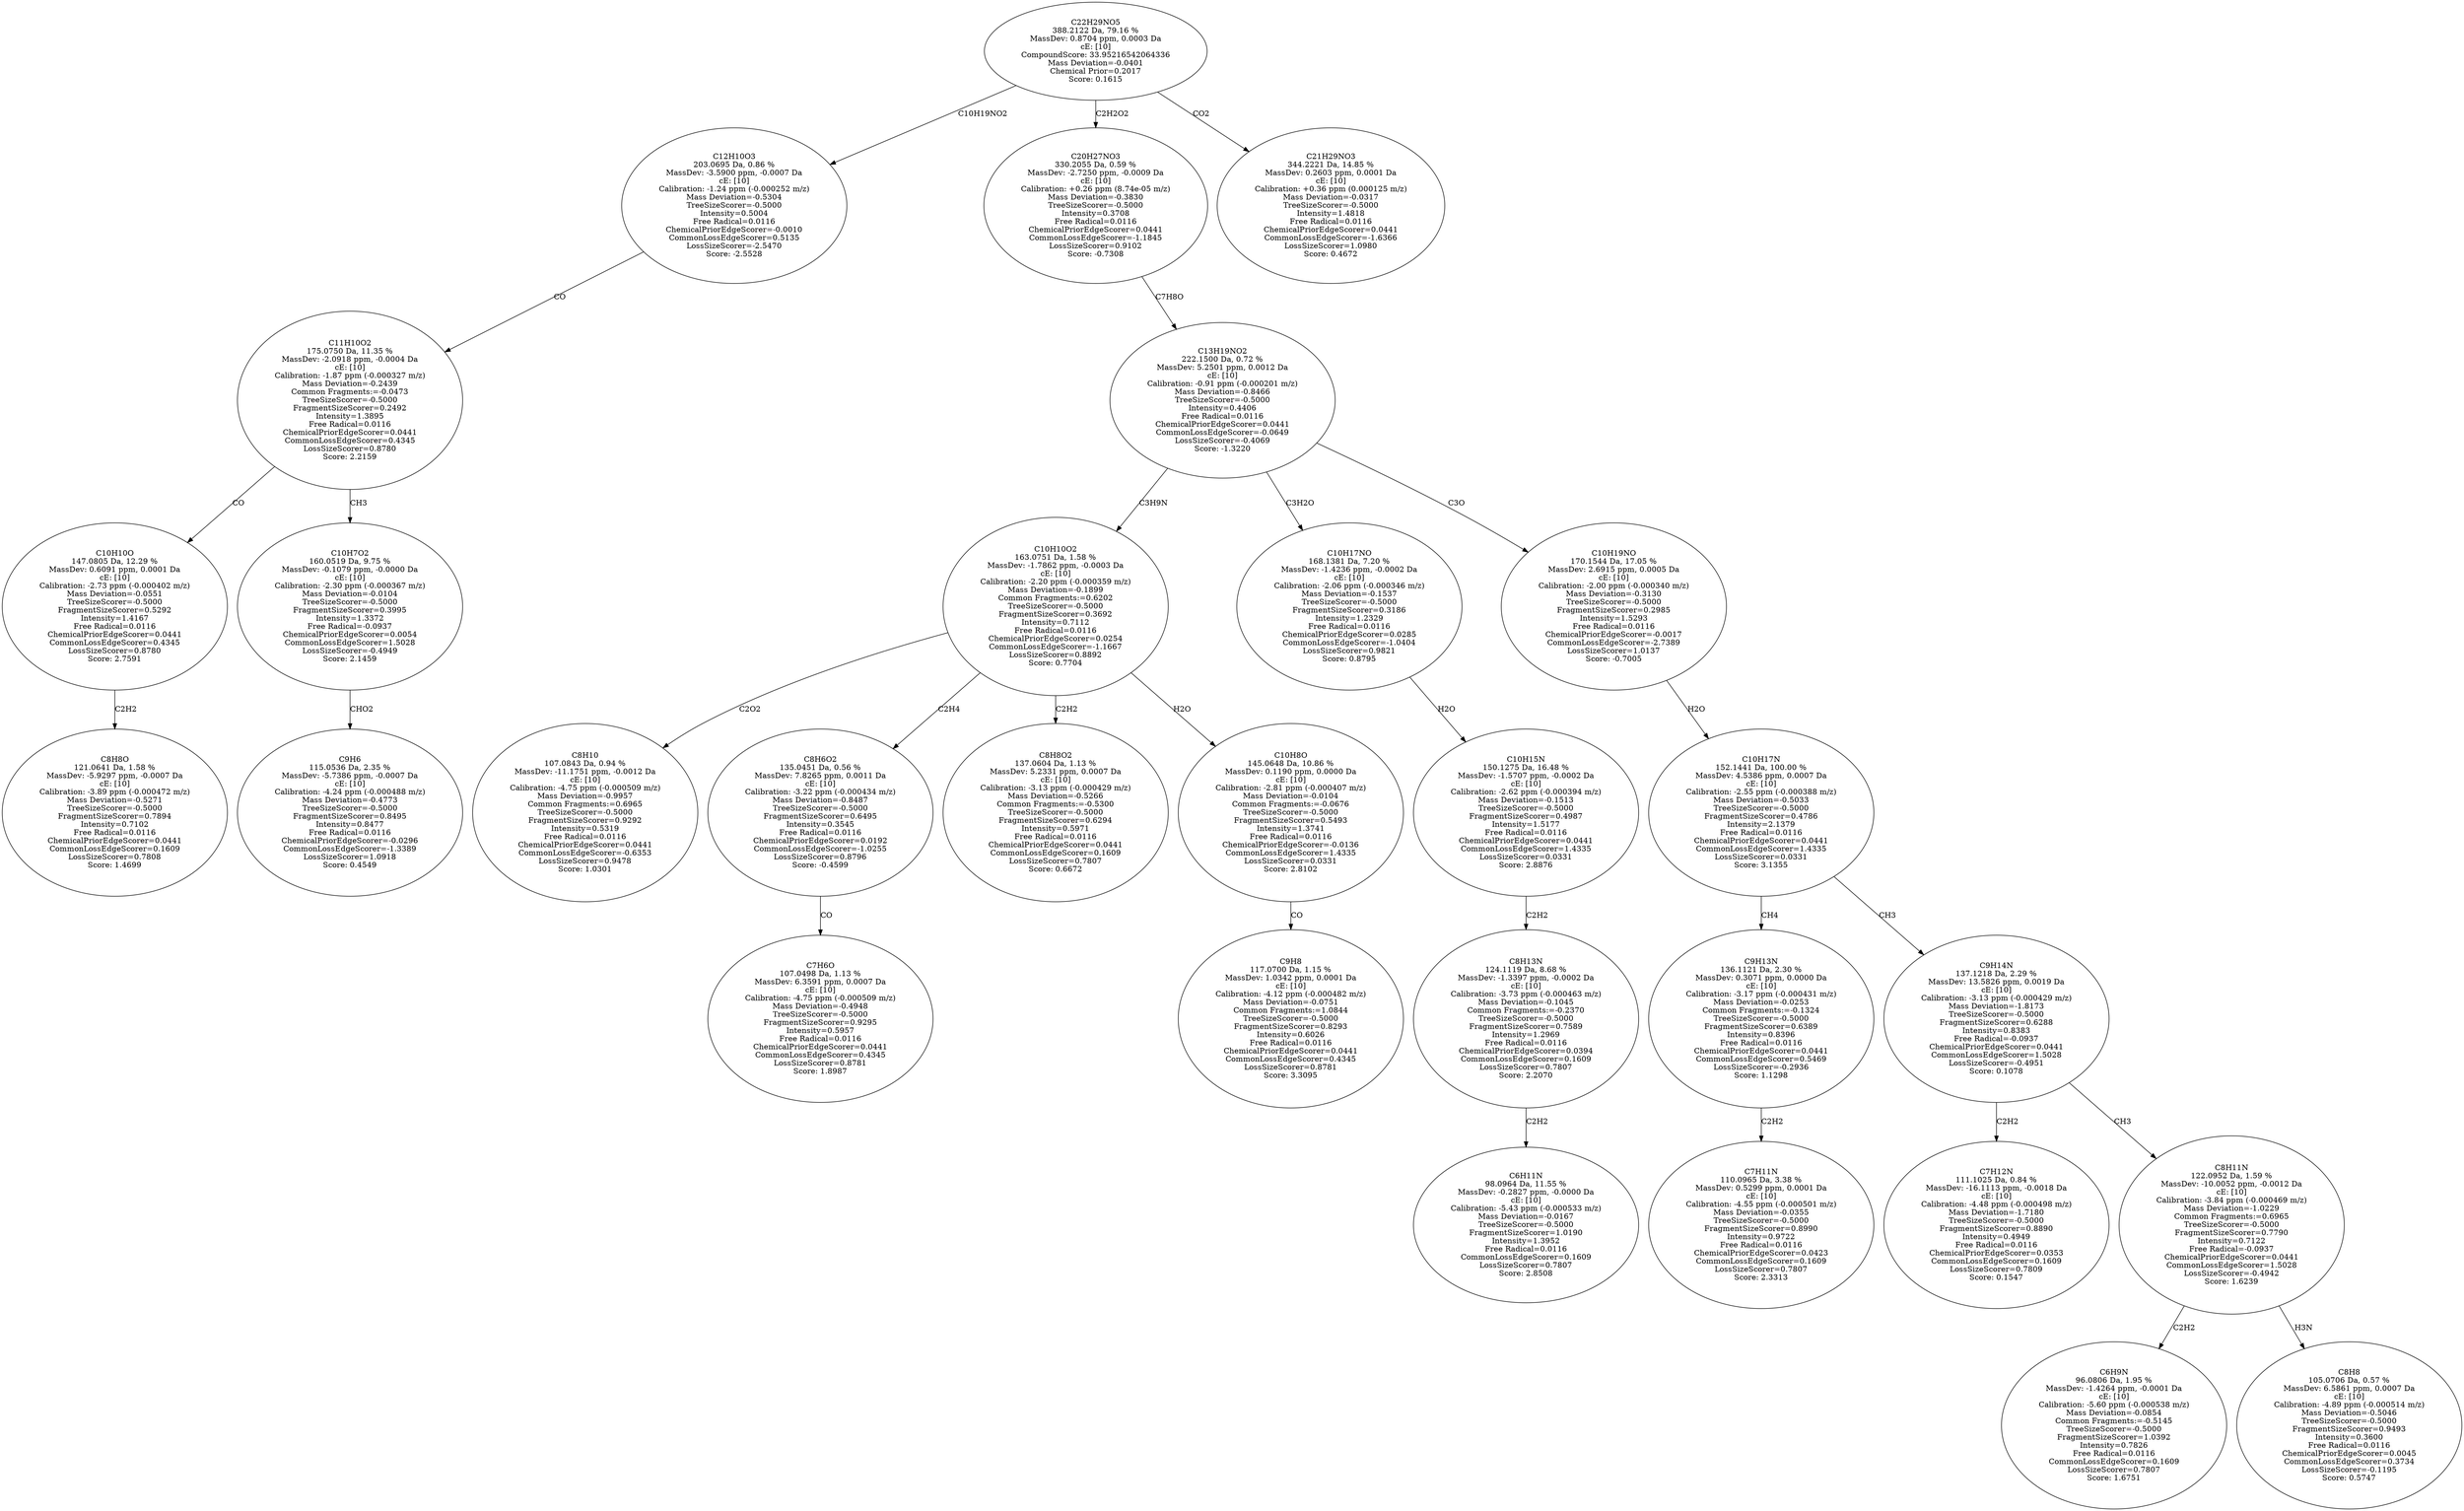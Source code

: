 strict digraph {
v1 [label="C8H8O\n121.0641 Da, 1.58 %\nMassDev: -5.9297 ppm, -0.0007 Da\ncE: [10]\nCalibration: -3.89 ppm (-0.000472 m/z)\nMass Deviation=-0.5271\nTreeSizeScorer=-0.5000\nFragmentSizeScorer=0.7894\nIntensity=0.7102\nFree Radical=0.0116\nChemicalPriorEdgeScorer=0.0441\nCommonLossEdgeScorer=0.1609\nLossSizeScorer=0.7808\nScore: 1.4699"];
v2 [label="C10H10O\n147.0805 Da, 12.29 %\nMassDev: 0.6091 ppm, 0.0001 Da\ncE: [10]\nCalibration: -2.73 ppm (-0.000402 m/z)\nMass Deviation=-0.0551\nTreeSizeScorer=-0.5000\nFragmentSizeScorer=0.5292\nIntensity=1.4167\nFree Radical=0.0116\nChemicalPriorEdgeScorer=0.0441\nCommonLossEdgeScorer=0.4345\nLossSizeScorer=0.8780\nScore: 2.7591"];
v3 [label="C9H6\n115.0536 Da, 2.35 %\nMassDev: -5.7386 ppm, -0.0007 Da\ncE: [10]\nCalibration: -4.24 ppm (-0.000488 m/z)\nMass Deviation=-0.4773\nTreeSizeScorer=-0.5000\nFragmentSizeScorer=0.8495\nIntensity=0.8477\nFree Radical=0.0116\nChemicalPriorEdgeScorer=-0.0296\nCommonLossEdgeScorer=-1.3389\nLossSizeScorer=1.0918\nScore: 0.4549"];
v4 [label="C10H7O2\n160.0519 Da, 9.75 %\nMassDev: -0.1079 ppm, -0.0000 Da\ncE: [10]\nCalibration: -2.30 ppm (-0.000367 m/z)\nMass Deviation=-0.0104\nTreeSizeScorer=-0.5000\nFragmentSizeScorer=0.3995\nIntensity=1.3372\nFree Radical=-0.0937\nChemicalPriorEdgeScorer=0.0054\nCommonLossEdgeScorer=1.5028\nLossSizeScorer=-0.4949\nScore: 2.1459"];
v5 [label="C11H10O2\n175.0750 Da, 11.35 %\nMassDev: -2.0918 ppm, -0.0004 Da\ncE: [10]\nCalibration: -1.87 ppm (-0.000327 m/z)\nMass Deviation=-0.2439\nCommon Fragments:=-0.0473\nTreeSizeScorer=-0.5000\nFragmentSizeScorer=0.2492\nIntensity=1.3895\nFree Radical=0.0116\nChemicalPriorEdgeScorer=0.0441\nCommonLossEdgeScorer=0.4345\nLossSizeScorer=0.8780\nScore: 2.2159"];
v6 [label="C12H10O3\n203.0695 Da, 0.86 %\nMassDev: -3.5900 ppm, -0.0007 Da\ncE: [10]\nCalibration: -1.24 ppm (-0.000252 m/z)\nMass Deviation=-0.5304\nTreeSizeScorer=-0.5000\nIntensity=0.5004\nFree Radical=0.0116\nChemicalPriorEdgeScorer=-0.0010\nCommonLossEdgeScorer=0.5135\nLossSizeScorer=-2.5470\nScore: -2.5528"];
v7 [label="C8H10\n107.0843 Da, 0.94 %\nMassDev: -11.1751 ppm, -0.0012 Da\ncE: [10]\nCalibration: -4.75 ppm (-0.000509 m/z)\nMass Deviation=-0.9957\nCommon Fragments:=0.6965\nTreeSizeScorer=-0.5000\nFragmentSizeScorer=0.9292\nIntensity=0.5319\nFree Radical=0.0116\nChemicalPriorEdgeScorer=0.0441\nCommonLossEdgeScorer=-0.6353\nLossSizeScorer=0.9478\nScore: 1.0301"];
v8 [label="C7H6O\n107.0498 Da, 1.13 %\nMassDev: 6.3591 ppm, 0.0007 Da\ncE: [10]\nCalibration: -4.75 ppm (-0.000509 m/z)\nMass Deviation=-0.4948\nTreeSizeScorer=-0.5000\nFragmentSizeScorer=0.9295\nIntensity=0.5957\nFree Radical=0.0116\nChemicalPriorEdgeScorer=0.0441\nCommonLossEdgeScorer=0.4345\nLossSizeScorer=0.8781\nScore: 1.8987"];
v9 [label="C8H6O2\n135.0451 Da, 0.56 %\nMassDev: 7.8265 ppm, 0.0011 Da\ncE: [10]\nCalibration: -3.22 ppm (-0.000434 m/z)\nMass Deviation=-0.8487\nTreeSizeScorer=-0.5000\nFragmentSizeScorer=0.6495\nIntensity=0.3545\nFree Radical=0.0116\nChemicalPriorEdgeScorer=0.0192\nCommonLossEdgeScorer=-1.0255\nLossSizeScorer=0.8796\nScore: -0.4599"];
v10 [label="C8H8O2\n137.0604 Da, 1.13 %\nMassDev: 5.2331 ppm, 0.0007 Da\ncE: [10]\nCalibration: -3.13 ppm (-0.000429 m/z)\nMass Deviation=-0.5266\nCommon Fragments:=-0.5300\nTreeSizeScorer=-0.5000\nFragmentSizeScorer=0.6294\nIntensity=0.5971\nFree Radical=0.0116\nChemicalPriorEdgeScorer=0.0441\nCommonLossEdgeScorer=0.1609\nLossSizeScorer=0.7807\nScore: 0.6672"];
v11 [label="C9H8\n117.0700 Da, 1.15 %\nMassDev: 1.0342 ppm, 0.0001 Da\ncE: [10]\nCalibration: -4.12 ppm (-0.000482 m/z)\nMass Deviation=-0.0751\nCommon Fragments:=1.0844\nTreeSizeScorer=-0.5000\nFragmentSizeScorer=0.8293\nIntensity=0.6026\nFree Radical=0.0116\nChemicalPriorEdgeScorer=0.0441\nCommonLossEdgeScorer=0.4345\nLossSizeScorer=0.8781\nScore: 3.3095"];
v12 [label="C10H8O\n145.0648 Da, 10.86 %\nMassDev: 0.1190 ppm, 0.0000 Da\ncE: [10]\nCalibration: -2.81 ppm (-0.000407 m/z)\nMass Deviation=-0.0104\nCommon Fragments:=-0.0676\nTreeSizeScorer=-0.5000\nFragmentSizeScorer=0.5493\nIntensity=1.3741\nFree Radical=0.0116\nChemicalPriorEdgeScorer=-0.0136\nCommonLossEdgeScorer=1.4335\nLossSizeScorer=0.0331\nScore: 2.8102"];
v13 [label="C10H10O2\n163.0751 Da, 1.58 %\nMassDev: -1.7862 ppm, -0.0003 Da\ncE: [10]\nCalibration: -2.20 ppm (-0.000359 m/z)\nMass Deviation=-0.1899\nCommon Fragments:=0.6202\nTreeSizeScorer=-0.5000\nFragmentSizeScorer=0.3692\nIntensity=0.7112\nFree Radical=0.0116\nChemicalPriorEdgeScorer=0.0254\nCommonLossEdgeScorer=-1.1667\nLossSizeScorer=0.8892\nScore: 0.7704"];
v14 [label="C6H11N\n98.0964 Da, 11.55 %\nMassDev: -0.2827 ppm, -0.0000 Da\ncE: [10]\nCalibration: -5.43 ppm (-0.000533 m/z)\nMass Deviation=-0.0167\nTreeSizeScorer=-0.5000\nFragmentSizeScorer=1.0190\nIntensity=1.3952\nFree Radical=0.0116\nCommonLossEdgeScorer=0.1609\nLossSizeScorer=0.7807\nScore: 2.8508"];
v15 [label="C8H13N\n124.1119 Da, 8.68 %\nMassDev: -1.3397 ppm, -0.0002 Da\ncE: [10]\nCalibration: -3.73 ppm (-0.000463 m/z)\nMass Deviation=-0.1045\nCommon Fragments:=-0.2370\nTreeSizeScorer=-0.5000\nFragmentSizeScorer=0.7589\nIntensity=1.2969\nFree Radical=0.0116\nChemicalPriorEdgeScorer=0.0394\nCommonLossEdgeScorer=0.1609\nLossSizeScorer=0.7807\nScore: 2.2070"];
v16 [label="C10H15N\n150.1275 Da, 16.48 %\nMassDev: -1.5707 ppm, -0.0002 Da\ncE: [10]\nCalibration: -2.62 ppm (-0.000394 m/z)\nMass Deviation=-0.1513\nTreeSizeScorer=-0.5000\nFragmentSizeScorer=0.4987\nIntensity=1.5177\nFree Radical=0.0116\nChemicalPriorEdgeScorer=0.0441\nCommonLossEdgeScorer=1.4335\nLossSizeScorer=0.0331\nScore: 2.8876"];
v17 [label="C10H17NO\n168.1381 Da, 7.20 %\nMassDev: -1.4236 ppm, -0.0002 Da\ncE: [10]\nCalibration: -2.06 ppm (-0.000346 m/z)\nMass Deviation=-0.1537\nTreeSizeScorer=-0.5000\nFragmentSizeScorer=0.3186\nIntensity=1.2329\nFree Radical=0.0116\nChemicalPriorEdgeScorer=0.0285\nCommonLossEdgeScorer=-1.0404\nLossSizeScorer=0.9821\nScore: 0.8795"];
v18 [label="C7H11N\n110.0965 Da, 3.38 %\nMassDev: 0.5299 ppm, 0.0001 Da\ncE: [10]\nCalibration: -4.55 ppm (-0.000501 m/z)\nMass Deviation=-0.0355\nTreeSizeScorer=-0.5000\nFragmentSizeScorer=0.8990\nIntensity=0.9722\nFree Radical=0.0116\nChemicalPriorEdgeScorer=0.0423\nCommonLossEdgeScorer=0.1609\nLossSizeScorer=0.7807\nScore: 2.3313"];
v19 [label="C9H13N\n136.1121 Da, 2.30 %\nMassDev: 0.3071 ppm, 0.0000 Da\ncE: [10]\nCalibration: -3.17 ppm (-0.000431 m/z)\nMass Deviation=-0.0253\nCommon Fragments:=-0.1324\nTreeSizeScorer=-0.5000\nFragmentSizeScorer=0.6389\nIntensity=0.8396\nFree Radical=0.0116\nChemicalPriorEdgeScorer=0.0441\nCommonLossEdgeScorer=0.5469\nLossSizeScorer=-0.2936\nScore: 1.1298"];
v20 [label="C7H12N\n111.1025 Da, 0.84 %\nMassDev: -16.1113 ppm, -0.0018 Da\ncE: [10]\nCalibration: -4.48 ppm (-0.000498 m/z)\nMass Deviation=-1.7180\nTreeSizeScorer=-0.5000\nFragmentSizeScorer=0.8890\nIntensity=0.4949\nFree Radical=0.0116\nChemicalPriorEdgeScorer=0.0353\nCommonLossEdgeScorer=0.1609\nLossSizeScorer=0.7809\nScore: 0.1547"];
v21 [label="C6H9N\n96.0806 Da, 1.95 %\nMassDev: -1.4264 ppm, -0.0001 Da\ncE: [10]\nCalibration: -5.60 ppm (-0.000538 m/z)\nMass Deviation=-0.0854\nCommon Fragments:=-0.5145\nTreeSizeScorer=-0.5000\nFragmentSizeScorer=1.0392\nIntensity=0.7826\nFree Radical=0.0116\nCommonLossEdgeScorer=0.1609\nLossSizeScorer=0.7807\nScore: 1.6751"];
v22 [label="C8H8\n105.0706 Da, 0.57 %\nMassDev: 6.5861 ppm, 0.0007 Da\ncE: [10]\nCalibration: -4.89 ppm (-0.000514 m/z)\nMass Deviation=-0.5046\nTreeSizeScorer=-0.5000\nFragmentSizeScorer=0.9493\nIntensity=0.3600\nFree Radical=0.0116\nChemicalPriorEdgeScorer=0.0045\nCommonLossEdgeScorer=0.3734\nLossSizeScorer=-0.1195\nScore: 0.5747"];
v23 [label="C8H11N\n122.0952 Da, 1.59 %\nMassDev: -10.0052 ppm, -0.0012 Da\ncE: [10]\nCalibration: -3.84 ppm (-0.000469 m/z)\nMass Deviation=-1.0229\nCommon Fragments:=0.6965\nTreeSizeScorer=-0.5000\nFragmentSizeScorer=0.7790\nIntensity=0.7122\nFree Radical=-0.0937\nChemicalPriorEdgeScorer=0.0441\nCommonLossEdgeScorer=1.5028\nLossSizeScorer=-0.4942\nScore: 1.6239"];
v24 [label="C9H14N\n137.1218 Da, 2.29 %\nMassDev: 13.5826 ppm, 0.0019 Da\ncE: [10]\nCalibration: -3.13 ppm (-0.000429 m/z)\nMass Deviation=-1.8173\nTreeSizeScorer=-0.5000\nFragmentSizeScorer=0.6288\nIntensity=0.8383\nFree Radical=-0.0937\nChemicalPriorEdgeScorer=0.0441\nCommonLossEdgeScorer=1.5028\nLossSizeScorer=-0.4951\nScore: 0.1078"];
v25 [label="C10H17N\n152.1441 Da, 100.00 %\nMassDev: 4.5386 ppm, 0.0007 Da\ncE: [10]\nCalibration: -2.55 ppm (-0.000388 m/z)\nMass Deviation=-0.5033\nTreeSizeScorer=-0.5000\nFragmentSizeScorer=0.4786\nIntensity=2.1379\nFree Radical=0.0116\nChemicalPriorEdgeScorer=0.0441\nCommonLossEdgeScorer=1.4335\nLossSizeScorer=0.0331\nScore: 3.1355"];
v26 [label="C10H19NO\n170.1544 Da, 17.05 %\nMassDev: 2.6915 ppm, 0.0005 Da\ncE: [10]\nCalibration: -2.00 ppm (-0.000340 m/z)\nMass Deviation=-0.3130\nTreeSizeScorer=-0.5000\nFragmentSizeScorer=0.2985\nIntensity=1.5293\nFree Radical=0.0116\nChemicalPriorEdgeScorer=-0.0017\nCommonLossEdgeScorer=-2.7389\nLossSizeScorer=1.0137\nScore: -0.7005"];
v27 [label="C13H19NO2\n222.1500 Da, 0.72 %\nMassDev: 5.2501 ppm, 0.0012 Da\ncE: [10]\nCalibration: -0.91 ppm (-0.000201 m/z)\nMass Deviation=-0.8466\nTreeSizeScorer=-0.5000\nIntensity=0.4406\nFree Radical=0.0116\nChemicalPriorEdgeScorer=0.0441\nCommonLossEdgeScorer=-0.0649\nLossSizeScorer=-0.4069\nScore: -1.3220"];
v28 [label="C20H27NO3\n330.2055 Da, 0.59 %\nMassDev: -2.7250 ppm, -0.0009 Da\ncE: [10]\nCalibration: +0.26 ppm (8.74e-05 m/z)\nMass Deviation=-0.3830\nTreeSizeScorer=-0.5000\nIntensity=0.3708\nFree Radical=0.0116\nChemicalPriorEdgeScorer=0.0441\nCommonLossEdgeScorer=-1.1845\nLossSizeScorer=0.9102\nScore: -0.7308"];
v29 [label="C21H29NO3\n344.2221 Da, 14.85 %\nMassDev: 0.2603 ppm, 0.0001 Da\ncE: [10]\nCalibration: +0.36 ppm (0.000125 m/z)\nMass Deviation=-0.0317\nTreeSizeScorer=-0.5000\nIntensity=1.4818\nFree Radical=0.0116\nChemicalPriorEdgeScorer=0.0441\nCommonLossEdgeScorer=-1.6366\nLossSizeScorer=1.0980\nScore: 0.4672"];
v30 [label="C22H29NO5\n388.2122 Da, 79.16 %\nMassDev: 0.8704 ppm, 0.0003 Da\ncE: [10]\nCompoundScore: 33.95216542064336\nMass Deviation=-0.0401\nChemical Prior=0.2017\nScore: 0.1615"];
v2 -> v1 [label="C2H2"];
v5 -> v2 [label="CO"];
v4 -> v3 [label="CHO2"];
v5 -> v4 [label="CH3"];
v6 -> v5 [label="CO"];
v30 -> v6 [label="C10H19NO2"];
v13 -> v7 [label="C2O2"];
v9 -> v8 [label="CO"];
v13 -> v9 [label="C2H4"];
v13 -> v10 [label="C2H2"];
v12 -> v11 [label="CO"];
v13 -> v12 [label="H2O"];
v27 -> v13 [label="C3H9N"];
v15 -> v14 [label="C2H2"];
v16 -> v15 [label="C2H2"];
v17 -> v16 [label="H2O"];
v27 -> v17 [label="C3H2O"];
v19 -> v18 [label="C2H2"];
v25 -> v19 [label="CH4"];
v24 -> v20 [label="C2H2"];
v23 -> v21 [label="C2H2"];
v23 -> v22 [label="H3N"];
v24 -> v23 [label="CH3"];
v25 -> v24 [label="CH3"];
v26 -> v25 [label="H2O"];
v27 -> v26 [label="C3O"];
v28 -> v27 [label="C7H8O"];
v30 -> v28 [label="C2H2O2"];
v30 -> v29 [label="CO2"];
}